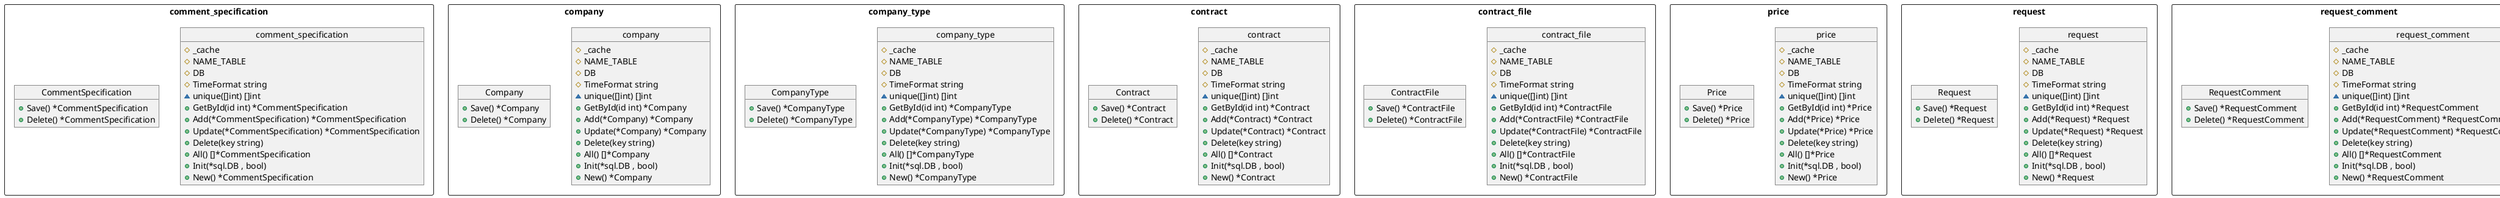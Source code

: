 @startuml



package "comment_specification" <<Rectangle>> {

	object comment_specification {
		 #_cache
		 #NAME_TABLE
		 #DB
		 #TimeFormat string
		 ~unique([]int) []int
		 +GetById(id int) *CommentSpecification
		 +Add(*CommentSpecification) *CommentSpecification
		 +Update(*CommentSpecification) *CommentSpecification
		 +Delete(key string)
		 +All() []*CommentSpecification
		 +Init(*sql.DB , bool)
		 +New() *CommentSpecification
	}

	object CommentSpecification {
	 +Save() *CommentSpecification
	 +Delete() *CommentSpecification
	}
}



package "company" <<Rectangle>> {

	object company {
		 #_cache
		 #NAME_TABLE
		 #DB
		 #TimeFormat string
		 ~unique([]int) []int
		 +GetById(id int) *Company
		 +Add(*Company) *Company
		 +Update(*Company) *Company
		 +Delete(key string)
		 +All() []*Company
		 +Init(*sql.DB , bool)
		 +New() *Company
	}

	object Company {
	 +Save() *Company
	 +Delete() *Company
	}
}



package "company_type" <<Rectangle>> {

	object company_type {
		 #_cache
		 #NAME_TABLE
		 #DB
		 #TimeFormat string
		 ~unique([]int) []int
		 +GetById(id int) *CompanyType
		 +Add(*CompanyType) *CompanyType
		 +Update(*CompanyType) *CompanyType
		 +Delete(key string)
		 +All() []*CompanyType
		 +Init(*sql.DB , bool)
		 +New() *CompanyType
	}

	object CompanyType {
	 +Save() *CompanyType
	 +Delete() *CompanyType
	}
}



package "contract" <<Rectangle>> {

	object contract {
		 #_cache
		 #NAME_TABLE
		 #DB
		 #TimeFormat string
		 ~unique([]int) []int
		 +GetById(id int) *Contract
		 +Add(*Contract) *Contract
		 +Update(*Contract) *Contract
		 +Delete(key string)
		 +All() []*Contract
		 +Init(*sql.DB , bool)
		 +New() *Contract
	}

	object Contract {
	 +Save() *Contract
	 +Delete() *Contract
	}
}



package "contract_file" <<Rectangle>> {

	object contract_file {
		 #_cache
		 #NAME_TABLE
		 #DB
		 #TimeFormat string
		 ~unique([]int) []int
		 +GetById(id int) *ContractFile
		 +Add(*ContractFile) *ContractFile
		 +Update(*ContractFile) *ContractFile
		 +Delete(key string)
		 +All() []*ContractFile
		 +Init(*sql.DB , bool)
		 +New() *ContractFile
	}

	object ContractFile {
	 +Save() *ContractFile
	 +Delete() *ContractFile
	}
}



package "price" <<Rectangle>> {

	object price {
		 #_cache
		 #NAME_TABLE
		 #DB
		 #TimeFormat string
		 ~unique([]int) []int
		 +GetById(id int) *Price
		 +Add(*Price) *Price
		 +Update(*Price) *Price
		 +Delete(key string)
		 +All() []*Price
		 +Init(*sql.DB , bool)
		 +New() *Price
	}

	object Price {
	 +Save() *Price
	 +Delete() *Price
	}
}



package "request" <<Rectangle>> {

	object request {
		 #_cache
		 #NAME_TABLE
		 #DB
		 #TimeFormat string
		 ~unique([]int) []int
		 +GetById(id int) *Request
		 +Add(*Request) *Request
		 +Update(*Request) *Request
		 +Delete(key string)
		 +All() []*Request
		 +Init(*sql.DB , bool)
		 +New() *Request
	}

	object Request {
	 +Save() *Request
	 +Delete() *Request
	}
}



package "request_comment" <<Rectangle>> {

	object request_comment {
		 #_cache
		 #NAME_TABLE
		 #DB
		 #TimeFormat string
		 ~unique([]int) []int
		 +GetById(id int) *RequestComment
		 +Add(*RequestComment) *RequestComment
		 +Update(*RequestComment) *RequestComment
		 +Delete(key string)
		 +All() []*RequestComment
		 +Init(*sql.DB , bool)
		 +New() *RequestComment
	}

	object RequestComment {
	 +Save() *RequestComment
	 +Delete() *RequestComment
	}
}



package "request_done" <<Rectangle>> {

	object request_done {
		 #_cache
		 #NAME_TABLE
		 #DB
		 #TimeFormat string
		 ~unique([]int) []int
		 +GetById(id int) *RequestDone
		 +Add(*RequestDone) *RequestDone
		 +Update(*RequestDone) *RequestDone
		 +Delete(key string)
		 +All() []*RequestDone
		 +Init(*sql.DB , bool)
		 +New() *RequestDone
	}

	object RequestDone {
	 +Save() *RequestDone
	 +Delete() *RequestDone
	}
}



package "request_mode_reg" <<Rectangle>> {

	object request_mode_reg {
		 #_cache
		 #NAME_TABLE
		 #DB
		 #TimeFormat string
		 ~unique([]int) []int
		 +GetById(id int) *RequestModeReg
		 +Add(*RequestModeReg) *RequestModeReg
		 +Update(*RequestModeReg) *RequestModeReg
		 +Delete(key string)
		 +All() []*RequestModeReg
		 +Init(*sql.DB , bool)
		 +New() *RequestModeReg
	}

	object RequestModeReg {
	 +Save() *RequestModeReg
	 +Delete() *RequestModeReg
	}
}



package "request_priority" <<Rectangle>> {

	object request_priority {
		 #_cache
		 #NAME_TABLE
		 #DB
		 #TimeFormat string
		 ~unique([]int) []int
		 +GetById(id int) *RequestPriority
		 +Add(*RequestPriority) *RequestPriority
		 +Update(*RequestPriority) *RequestPriority
		 +Delete(key string)
		 +All() []*RequestPriority
		 +Init(*sql.DB , bool)
		 +New() *RequestPriority
	}

	object RequestPriority {
	 +Save() *RequestPriority
	 +Delete() *RequestPriority
	}
}



package "request_status" <<Rectangle>> {

	object request_status {
		 #_cache
		 #NAME_TABLE
		 #DB
		 #TimeFormat string
		 ~unique([]int) []int
		 +GetById(id int) *RequestStatus
		 +Add(*RequestStatus) *RequestStatus
		 +Update(*RequestStatus) *RequestStatus
		 +Delete(key string)
		 +All() []*RequestStatus
		 +Init(*sql.DB , bool)
		 +New() *RequestStatus
	}

	object RequestStatus {
	 +Save() *RequestStatus
	 +Delete() *RequestStatus
	}
}



package "request_to_request" <<Rectangle>> {

	object request_to_request {
		 #_cache
		 #NAME_TABLE
		 #DB
		 #TimeFormat string
		 ~unique([]int) []int
		 +GetById(id int) *RequestToRequest
		 +Add(*RequestToRequest) *RequestToRequest
		 +Update(*RequestToRequest) *RequestToRequest
		 +Delete(key string)
		 +All() []*RequestToRequest
		 +Init(*sql.DB , bool)
		 +New() *RequestToRequest
	}

	object RequestToRequest {
	 +Save() *RequestToRequest
	 +Delete() *RequestToRequest
	}
}



package "request_type" <<Rectangle>> {

	object request_type {
		 #_cache
		 #NAME_TABLE
		 #DB
		 #TimeFormat string
		 ~unique([]int) []int
		 +GetById(id int) *RequestType
		 +Add(*RequestType) *RequestType
		 +Update(*RequestType) *RequestType
		 +Delete(key string)
		 +All() []*RequestType
		 +Init(*sql.DB , bool)
		 +New() *RequestType
	}

	object RequestType {
	 +Save() *RequestType
	 +Delete() *RequestType
	}
}



package "settings" <<Rectangle>> {

	object settings {
		 #_cache
		 #NAME_TABLE
		 #DB
		 #TimeFormat string
		 ~unique([]int) []int
		 +GetById(id int) *Settings
		 +Add(*Settings) *Settings
		 +Update(*Settings) *Settings
		 +Delete(key string)
		 +All() []*Settings
		 +Init(*sql.DB , bool)
		 +New() *Settings
	}

	object Settings {
	 +Save() *Settings
	 +Delete() *Settings
	}
}



package "specification" <<Rectangle>> {

	object specification {
		 #_cache
		 #NAME_TABLE
		 #DB
		 #TimeFormat string
		 ~unique([]int) []int
		 +GetById(id int) *Specification
		 +Add(*Specification) *Specification
		 +Update(*Specification) *Specification
		 +Delete(key string)
		 +All() []*Specification
		 +Init(*sql.DB , bool)
		 +New() *Specification
	}

	object Specification {
	 +Save() *Specification
	 +Delete() *Specification
	}
}



package "store_company" <<Rectangle>> {

	object store_company {
		 #_cache
		 #NAME_TABLE
		 #DB
		 #TimeFormat string
		 ~unique([]int) []int
		 +GetById(id int) *StoreCompany
		 +Add(*StoreCompany) *StoreCompany
		 +Update(*StoreCompany) *StoreCompany
		 +Delete(key string)
		 +All() []*StoreCompany
		 +Init(*sql.DB , bool)
		 +New() *StoreCompany
	}

	object StoreCompany {
	 +Save() *StoreCompany
	 +Delete() *StoreCompany
	}
}



package "store_log" <<Rectangle>> {

	object store_log {
		 #_cache
		 #NAME_TABLE
		 #DB
		 #TimeFormat string
		 ~unique([]int) []int
		 +GetById(id int) *StoreLog
		 +Add(*StoreLog) *StoreLog
		 +Update(*StoreLog) *StoreLog
		 +Delete(key string)
		 +All() []*StoreLog
		 +Init(*sql.DB , bool)
		 +New() *StoreLog
	}

	object StoreLog {
	 +Save() *StoreLog
	 +Delete() *StoreLog
	}
}



package "store_object" <<Rectangle>> {

	object store_object {
		 #_cache
		 #NAME_TABLE
		 #DB
		 #TimeFormat string
		 ~unique([]int) []int
		 +GetById(id int) *StoreObject
		 +Add(*StoreObject) *StoreObject
		 +Update(*StoreObject) *StoreObject
		 +Delete(key string)
		 +All() []*StoreObject
		 +Init(*sql.DB , bool)
		 +New() *StoreObject
	}

	object StoreObject {
	 +Save() *StoreObject
	 +Delete() *StoreObject
	}
}



package "store_user" <<Rectangle>> {

	object store_user {
		 #_cache
		 #NAME_TABLE
		 #DB
		 #TimeFormat string
		 ~unique([]int) []int
		 +GetById(id int) *StoreUser
		 +Add(*StoreUser) *StoreUser
		 +Update(*StoreUser) *StoreUser
		 +Delete(key string)
		 +All() []*StoreUser
		 +Init(*sql.DB , bool)
		 +New() *StoreUser
	}

	object StoreUser {
	 +Save() *StoreUser
	 +Delete() *StoreUser
	}
}



package "user" <<Rectangle>> {

	object user {
		 #_cache
		 #NAME_TABLE
		 #DB
		 #TimeFormat string
		 ~unique([]int) []int
		 +GetById(id int) *User
		 +Add(*User) *User
		 +Update(*User) *User
		 +Delete(key string)
		 +All() []*User
		 +Init(*sql.DB , bool)
		 +New() *User
	}

	object User {
	 +Save() *User
	 +Delete() *User
	}
}



package "user_app" <<Rectangle>> {

	object user_app {
		 #_cache
		 #NAME_TABLE
		 #DB
		 #TimeFormat string
		 ~unique([]int) []int
		 +GetById(id int) *UserApp
		 +Add(*UserApp) *UserApp
		 +Update(*UserApp) *UserApp
		 +Delete(key string)
		 +All() []*UserApp
		 +Init(*sql.DB , bool)
		 +New() *UserApp
	}

	object UserApp {
	 +Save() *UserApp
	 +Delete() *UserApp
	}
}



package "user_app_history" <<Rectangle>> {

	object user_app_history {
		 #_cache
		 #NAME_TABLE
		 #DB
		 #TimeFormat string
		 ~unique([]int) []int
		 +GetById(id int) *UserAppHistory
		 +Add(*UserAppHistory) *UserAppHistory
		 +Update(*UserAppHistory) *UserAppHistory
		 +Delete(key string)
		 +All() []*UserAppHistory
		 +Init(*sql.DB , bool)
		 +New() *UserAppHistory
	}

	object UserAppHistory {
	 +Save() *UserAppHistory
	 +Delete() *UserAppHistory
	}
}



package "user_forgot" <<Rectangle>> {

	object user_forgot {
		 #_cache
		 #NAME_TABLE
		 #DB
		 #TimeFormat string
		 ~unique([]int) []int
		 +GetById(id int) *UserForgot
		 +Add(*UserForgot) *UserForgot
		 +Update(*UserForgot) *UserForgot
		 +Delete(key string)
		 +All() []*UserForgot
		 +Init(*sql.DB , bool)
		 +New() *UserForgot
	}

	object UserForgot {
	 +Save() *UserForgot
	 +Delete() *UserForgot
	}
}



package "user_notification" <<Rectangle>> {

	object user_notification {
		 #_cache
		 #NAME_TABLE
		 #DB
		 #TimeFormat string
		 ~unique([]int) []int
		 +GetById(id int) *UserNotification
		 +Add(*UserNotification) *UserNotification
		 +Update(*UserNotification) *UserNotification
		 +Delete(key string)
		 +All() []*UserNotification
		 +Init(*sql.DB , bool)
		 +New() *UserNotification
	}

	object UserNotification {
	 +Save() *UserNotification
	 +Delete() *UserNotification
	}
}



package "user_notification_done" <<Rectangle>> {

	object user_notification_done {
		 #_cache
		 #NAME_TABLE
		 #DB
		 #TimeFormat string
		 ~unique([]int) []int
		 +GetById(id int) *UserNotificationDone
		 +Add(*UserNotificationDone) *UserNotificationDone
		 +Update(*UserNotificationDone) *UserNotificationDone
		 +Delete(key string)
		 +All() []*UserNotificationDone
		 +Init(*sql.DB , bool)
		 +New() *UserNotificationDone
	}

	object UserNotificationDone {
	 +Save() *UserNotificationDone
	 +Delete() *UserNotificationDone
	}
}



package "user_settings" <<Rectangle>> {

	object user_settings {
		 #_cache
		 #NAME_TABLE
		 #DB
		 #TimeFormat string
		 ~unique([]int) []int
		 +GetById(id int) *UserSettings
		 +Add(*UserSettings) *UserSettings
		 +Update(*UserSettings) *UserSettings
		 +Delete(key string)
		 +All() []*UserSettings
		 +Init(*sql.DB , bool)
		 +New() *UserSettings
	}

	object UserSettings {
	 +Save() *UserSettings
	 +Delete() *UserSettings
	}
}



@enduml